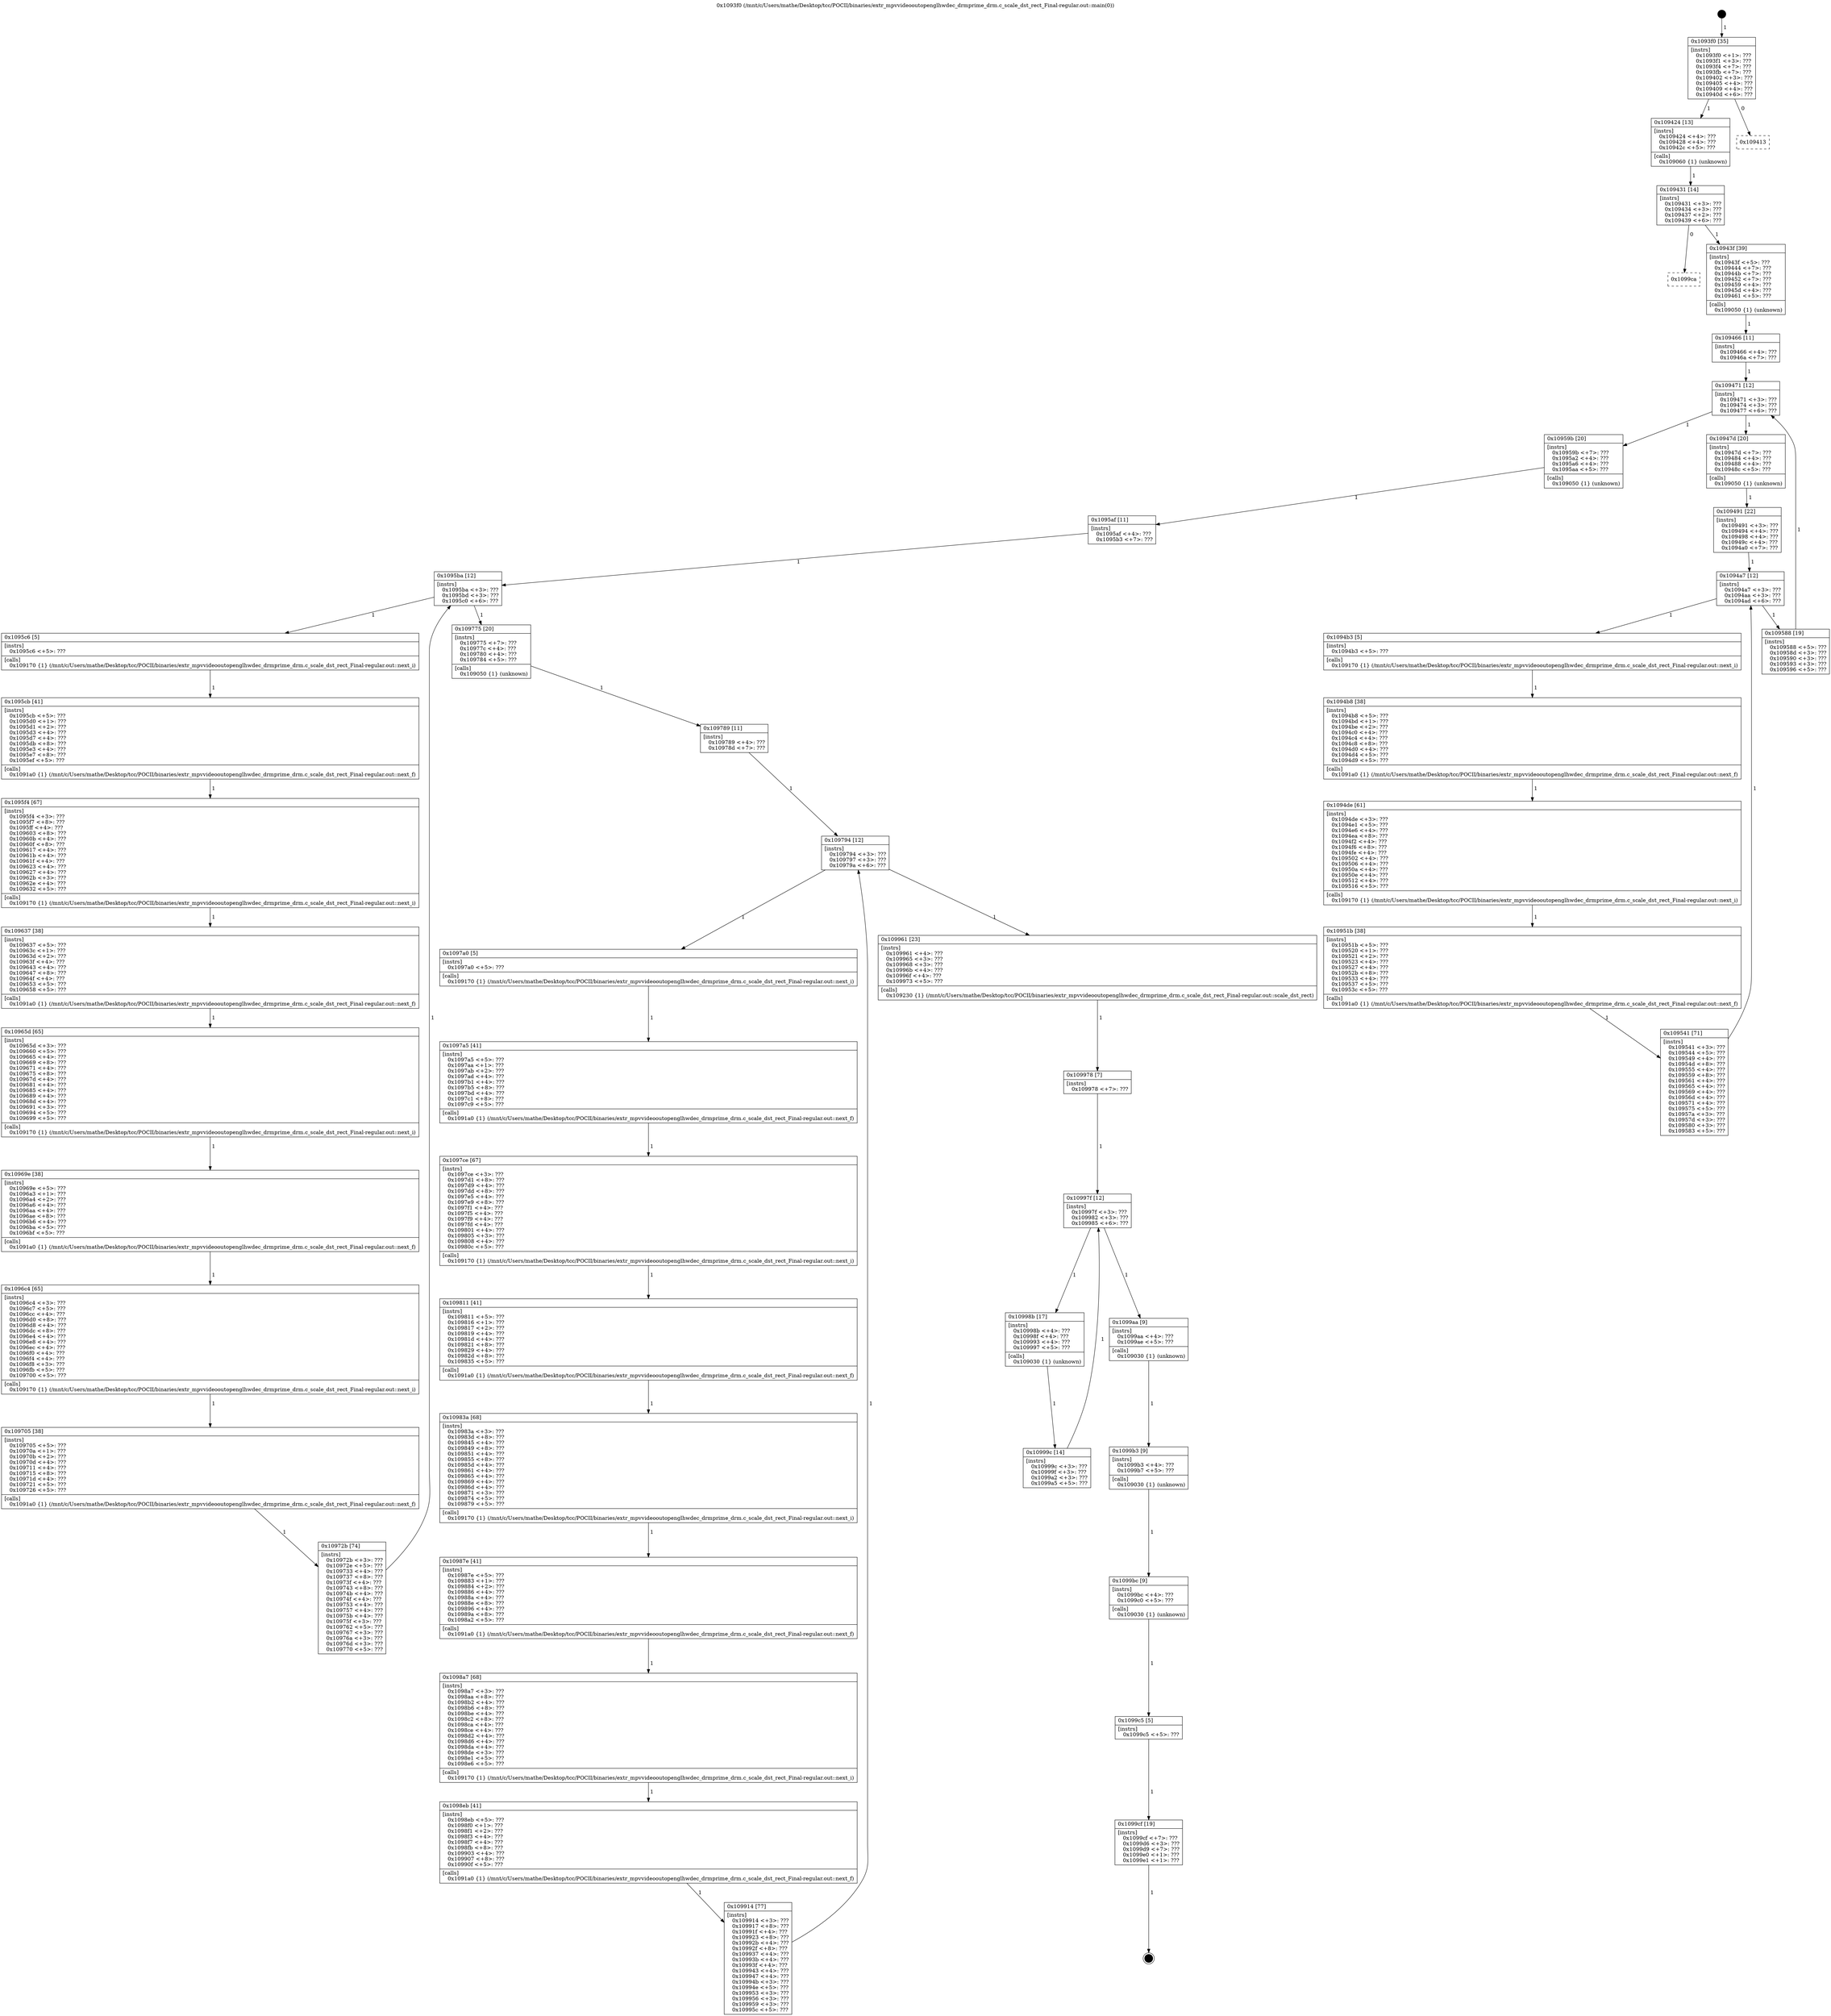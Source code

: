 digraph "0x1093f0" {
  label = "0x1093f0 (/mnt/c/Users/mathe/Desktop/tcc/POCII/binaries/extr_mpvvideooutopenglhwdec_drmprime_drm.c_scale_dst_rect_Final-regular.out::main(0))"
  labelloc = "t"
  node[shape=record]

  Entry [label="",width=0.3,height=0.3,shape=circle,fillcolor=black,style=filled]
  "0x1093f0" [label="{
     0x1093f0 [35]\l
     | [instrs]\l
     &nbsp;&nbsp;0x1093f0 \<+1\>: ???\l
     &nbsp;&nbsp;0x1093f1 \<+3\>: ???\l
     &nbsp;&nbsp;0x1093f4 \<+7\>: ???\l
     &nbsp;&nbsp;0x1093fb \<+7\>: ???\l
     &nbsp;&nbsp;0x109402 \<+3\>: ???\l
     &nbsp;&nbsp;0x109405 \<+4\>: ???\l
     &nbsp;&nbsp;0x109409 \<+4\>: ???\l
     &nbsp;&nbsp;0x10940d \<+6\>: ???\l
  }"]
  "0x109424" [label="{
     0x109424 [13]\l
     | [instrs]\l
     &nbsp;&nbsp;0x109424 \<+4\>: ???\l
     &nbsp;&nbsp;0x109428 \<+4\>: ???\l
     &nbsp;&nbsp;0x10942c \<+5\>: ???\l
     | [calls]\l
     &nbsp;&nbsp;0x109060 \{1\} (unknown)\l
  }"]
  "0x109413" [label="{
     0x109413\l
  }", style=dashed]
  "0x109431" [label="{
     0x109431 [14]\l
     | [instrs]\l
     &nbsp;&nbsp;0x109431 \<+3\>: ???\l
     &nbsp;&nbsp;0x109434 \<+3\>: ???\l
     &nbsp;&nbsp;0x109437 \<+2\>: ???\l
     &nbsp;&nbsp;0x109439 \<+6\>: ???\l
  }"]
  "0x1099ca" [label="{
     0x1099ca\l
  }", style=dashed]
  "0x10943f" [label="{
     0x10943f [39]\l
     | [instrs]\l
     &nbsp;&nbsp;0x10943f \<+5\>: ???\l
     &nbsp;&nbsp;0x109444 \<+7\>: ???\l
     &nbsp;&nbsp;0x10944b \<+7\>: ???\l
     &nbsp;&nbsp;0x109452 \<+7\>: ???\l
     &nbsp;&nbsp;0x109459 \<+4\>: ???\l
     &nbsp;&nbsp;0x10945d \<+4\>: ???\l
     &nbsp;&nbsp;0x109461 \<+5\>: ???\l
     | [calls]\l
     &nbsp;&nbsp;0x109050 \{1\} (unknown)\l
  }"]
  Exit [label="",width=0.3,height=0.3,shape=circle,fillcolor=black,style=filled,peripheries=2]
  "0x109471" [label="{
     0x109471 [12]\l
     | [instrs]\l
     &nbsp;&nbsp;0x109471 \<+3\>: ???\l
     &nbsp;&nbsp;0x109474 \<+3\>: ???\l
     &nbsp;&nbsp;0x109477 \<+6\>: ???\l
  }"]
  "0x10959b" [label="{
     0x10959b [20]\l
     | [instrs]\l
     &nbsp;&nbsp;0x10959b \<+7\>: ???\l
     &nbsp;&nbsp;0x1095a2 \<+4\>: ???\l
     &nbsp;&nbsp;0x1095a6 \<+4\>: ???\l
     &nbsp;&nbsp;0x1095aa \<+5\>: ???\l
     | [calls]\l
     &nbsp;&nbsp;0x109050 \{1\} (unknown)\l
  }"]
  "0x10947d" [label="{
     0x10947d [20]\l
     | [instrs]\l
     &nbsp;&nbsp;0x10947d \<+7\>: ???\l
     &nbsp;&nbsp;0x109484 \<+4\>: ???\l
     &nbsp;&nbsp;0x109488 \<+4\>: ???\l
     &nbsp;&nbsp;0x10948c \<+5\>: ???\l
     | [calls]\l
     &nbsp;&nbsp;0x109050 \{1\} (unknown)\l
  }"]
  "0x1094a7" [label="{
     0x1094a7 [12]\l
     | [instrs]\l
     &nbsp;&nbsp;0x1094a7 \<+3\>: ???\l
     &nbsp;&nbsp;0x1094aa \<+3\>: ???\l
     &nbsp;&nbsp;0x1094ad \<+6\>: ???\l
  }"]
  "0x109588" [label="{
     0x109588 [19]\l
     | [instrs]\l
     &nbsp;&nbsp;0x109588 \<+5\>: ???\l
     &nbsp;&nbsp;0x10958d \<+3\>: ???\l
     &nbsp;&nbsp;0x109590 \<+3\>: ???\l
     &nbsp;&nbsp;0x109593 \<+3\>: ???\l
     &nbsp;&nbsp;0x109596 \<+5\>: ???\l
  }"]
  "0x1094b3" [label="{
     0x1094b3 [5]\l
     | [instrs]\l
     &nbsp;&nbsp;0x1094b3 \<+5\>: ???\l
     | [calls]\l
     &nbsp;&nbsp;0x109170 \{1\} (/mnt/c/Users/mathe/Desktop/tcc/POCII/binaries/extr_mpvvideooutopenglhwdec_drmprime_drm.c_scale_dst_rect_Final-regular.out::next_i)\l
  }"]
  "0x1094b8" [label="{
     0x1094b8 [38]\l
     | [instrs]\l
     &nbsp;&nbsp;0x1094b8 \<+5\>: ???\l
     &nbsp;&nbsp;0x1094bd \<+1\>: ???\l
     &nbsp;&nbsp;0x1094be \<+2\>: ???\l
     &nbsp;&nbsp;0x1094c0 \<+4\>: ???\l
     &nbsp;&nbsp;0x1094c4 \<+4\>: ???\l
     &nbsp;&nbsp;0x1094c8 \<+8\>: ???\l
     &nbsp;&nbsp;0x1094d0 \<+4\>: ???\l
     &nbsp;&nbsp;0x1094d4 \<+5\>: ???\l
     &nbsp;&nbsp;0x1094d9 \<+5\>: ???\l
     | [calls]\l
     &nbsp;&nbsp;0x1091a0 \{1\} (/mnt/c/Users/mathe/Desktop/tcc/POCII/binaries/extr_mpvvideooutopenglhwdec_drmprime_drm.c_scale_dst_rect_Final-regular.out::next_f)\l
  }"]
  "0x1094de" [label="{
     0x1094de [61]\l
     | [instrs]\l
     &nbsp;&nbsp;0x1094de \<+3\>: ???\l
     &nbsp;&nbsp;0x1094e1 \<+5\>: ???\l
     &nbsp;&nbsp;0x1094e6 \<+4\>: ???\l
     &nbsp;&nbsp;0x1094ea \<+8\>: ???\l
     &nbsp;&nbsp;0x1094f2 \<+4\>: ???\l
     &nbsp;&nbsp;0x1094f6 \<+8\>: ???\l
     &nbsp;&nbsp;0x1094fe \<+4\>: ???\l
     &nbsp;&nbsp;0x109502 \<+4\>: ???\l
     &nbsp;&nbsp;0x109506 \<+4\>: ???\l
     &nbsp;&nbsp;0x10950a \<+4\>: ???\l
     &nbsp;&nbsp;0x10950e \<+4\>: ???\l
     &nbsp;&nbsp;0x109512 \<+4\>: ???\l
     &nbsp;&nbsp;0x109516 \<+5\>: ???\l
     | [calls]\l
     &nbsp;&nbsp;0x109170 \{1\} (/mnt/c/Users/mathe/Desktop/tcc/POCII/binaries/extr_mpvvideooutopenglhwdec_drmprime_drm.c_scale_dst_rect_Final-regular.out::next_i)\l
  }"]
  "0x10951b" [label="{
     0x10951b [38]\l
     | [instrs]\l
     &nbsp;&nbsp;0x10951b \<+5\>: ???\l
     &nbsp;&nbsp;0x109520 \<+1\>: ???\l
     &nbsp;&nbsp;0x109521 \<+2\>: ???\l
     &nbsp;&nbsp;0x109523 \<+4\>: ???\l
     &nbsp;&nbsp;0x109527 \<+4\>: ???\l
     &nbsp;&nbsp;0x10952b \<+8\>: ???\l
     &nbsp;&nbsp;0x109533 \<+4\>: ???\l
     &nbsp;&nbsp;0x109537 \<+5\>: ???\l
     &nbsp;&nbsp;0x10953c \<+5\>: ???\l
     | [calls]\l
     &nbsp;&nbsp;0x1091a0 \{1\} (/mnt/c/Users/mathe/Desktop/tcc/POCII/binaries/extr_mpvvideooutopenglhwdec_drmprime_drm.c_scale_dst_rect_Final-regular.out::next_f)\l
  }"]
  "0x109541" [label="{
     0x109541 [71]\l
     | [instrs]\l
     &nbsp;&nbsp;0x109541 \<+3\>: ???\l
     &nbsp;&nbsp;0x109544 \<+5\>: ???\l
     &nbsp;&nbsp;0x109549 \<+4\>: ???\l
     &nbsp;&nbsp;0x10954d \<+8\>: ???\l
     &nbsp;&nbsp;0x109555 \<+4\>: ???\l
     &nbsp;&nbsp;0x109559 \<+8\>: ???\l
     &nbsp;&nbsp;0x109561 \<+4\>: ???\l
     &nbsp;&nbsp;0x109565 \<+4\>: ???\l
     &nbsp;&nbsp;0x109569 \<+4\>: ???\l
     &nbsp;&nbsp;0x10956d \<+4\>: ???\l
     &nbsp;&nbsp;0x109571 \<+4\>: ???\l
     &nbsp;&nbsp;0x109575 \<+5\>: ???\l
     &nbsp;&nbsp;0x10957a \<+3\>: ???\l
     &nbsp;&nbsp;0x10957d \<+3\>: ???\l
     &nbsp;&nbsp;0x109580 \<+3\>: ???\l
     &nbsp;&nbsp;0x109583 \<+5\>: ???\l
  }"]
  "0x109491" [label="{
     0x109491 [22]\l
     | [instrs]\l
     &nbsp;&nbsp;0x109491 \<+3\>: ???\l
     &nbsp;&nbsp;0x109494 \<+4\>: ???\l
     &nbsp;&nbsp;0x109498 \<+4\>: ???\l
     &nbsp;&nbsp;0x10949c \<+4\>: ???\l
     &nbsp;&nbsp;0x1094a0 \<+7\>: ???\l
  }"]
  "0x1099cf" [label="{
     0x1099cf [19]\l
     | [instrs]\l
     &nbsp;&nbsp;0x1099cf \<+7\>: ???\l
     &nbsp;&nbsp;0x1099d6 \<+3\>: ???\l
     &nbsp;&nbsp;0x1099d9 \<+7\>: ???\l
     &nbsp;&nbsp;0x1099e0 \<+1\>: ???\l
     &nbsp;&nbsp;0x1099e1 \<+1\>: ???\l
  }"]
  "0x109466" [label="{
     0x109466 [11]\l
     | [instrs]\l
     &nbsp;&nbsp;0x109466 \<+4\>: ???\l
     &nbsp;&nbsp;0x10946a \<+7\>: ???\l
  }"]
  "0x1095ba" [label="{
     0x1095ba [12]\l
     | [instrs]\l
     &nbsp;&nbsp;0x1095ba \<+3\>: ???\l
     &nbsp;&nbsp;0x1095bd \<+3\>: ???\l
     &nbsp;&nbsp;0x1095c0 \<+6\>: ???\l
  }"]
  "0x109775" [label="{
     0x109775 [20]\l
     | [instrs]\l
     &nbsp;&nbsp;0x109775 \<+7\>: ???\l
     &nbsp;&nbsp;0x10977c \<+4\>: ???\l
     &nbsp;&nbsp;0x109780 \<+4\>: ???\l
     &nbsp;&nbsp;0x109784 \<+5\>: ???\l
     | [calls]\l
     &nbsp;&nbsp;0x109050 \{1\} (unknown)\l
  }"]
  "0x1095c6" [label="{
     0x1095c6 [5]\l
     | [instrs]\l
     &nbsp;&nbsp;0x1095c6 \<+5\>: ???\l
     | [calls]\l
     &nbsp;&nbsp;0x109170 \{1\} (/mnt/c/Users/mathe/Desktop/tcc/POCII/binaries/extr_mpvvideooutopenglhwdec_drmprime_drm.c_scale_dst_rect_Final-regular.out::next_i)\l
  }"]
  "0x1095cb" [label="{
     0x1095cb [41]\l
     | [instrs]\l
     &nbsp;&nbsp;0x1095cb \<+5\>: ???\l
     &nbsp;&nbsp;0x1095d0 \<+1\>: ???\l
     &nbsp;&nbsp;0x1095d1 \<+2\>: ???\l
     &nbsp;&nbsp;0x1095d3 \<+4\>: ???\l
     &nbsp;&nbsp;0x1095d7 \<+4\>: ???\l
     &nbsp;&nbsp;0x1095db \<+8\>: ???\l
     &nbsp;&nbsp;0x1095e3 \<+4\>: ???\l
     &nbsp;&nbsp;0x1095e7 \<+8\>: ???\l
     &nbsp;&nbsp;0x1095ef \<+5\>: ???\l
     | [calls]\l
     &nbsp;&nbsp;0x1091a0 \{1\} (/mnt/c/Users/mathe/Desktop/tcc/POCII/binaries/extr_mpvvideooutopenglhwdec_drmprime_drm.c_scale_dst_rect_Final-regular.out::next_f)\l
  }"]
  "0x1095f4" [label="{
     0x1095f4 [67]\l
     | [instrs]\l
     &nbsp;&nbsp;0x1095f4 \<+3\>: ???\l
     &nbsp;&nbsp;0x1095f7 \<+8\>: ???\l
     &nbsp;&nbsp;0x1095ff \<+4\>: ???\l
     &nbsp;&nbsp;0x109603 \<+8\>: ???\l
     &nbsp;&nbsp;0x10960b \<+4\>: ???\l
     &nbsp;&nbsp;0x10960f \<+8\>: ???\l
     &nbsp;&nbsp;0x109617 \<+4\>: ???\l
     &nbsp;&nbsp;0x10961b \<+4\>: ???\l
     &nbsp;&nbsp;0x10961f \<+4\>: ???\l
     &nbsp;&nbsp;0x109623 \<+4\>: ???\l
     &nbsp;&nbsp;0x109627 \<+4\>: ???\l
     &nbsp;&nbsp;0x10962b \<+3\>: ???\l
     &nbsp;&nbsp;0x10962e \<+4\>: ???\l
     &nbsp;&nbsp;0x109632 \<+5\>: ???\l
     | [calls]\l
     &nbsp;&nbsp;0x109170 \{1\} (/mnt/c/Users/mathe/Desktop/tcc/POCII/binaries/extr_mpvvideooutopenglhwdec_drmprime_drm.c_scale_dst_rect_Final-regular.out::next_i)\l
  }"]
  "0x109637" [label="{
     0x109637 [38]\l
     | [instrs]\l
     &nbsp;&nbsp;0x109637 \<+5\>: ???\l
     &nbsp;&nbsp;0x10963c \<+1\>: ???\l
     &nbsp;&nbsp;0x10963d \<+2\>: ???\l
     &nbsp;&nbsp;0x10963f \<+4\>: ???\l
     &nbsp;&nbsp;0x109643 \<+4\>: ???\l
     &nbsp;&nbsp;0x109647 \<+8\>: ???\l
     &nbsp;&nbsp;0x10964f \<+4\>: ???\l
     &nbsp;&nbsp;0x109653 \<+5\>: ???\l
     &nbsp;&nbsp;0x109658 \<+5\>: ???\l
     | [calls]\l
     &nbsp;&nbsp;0x1091a0 \{1\} (/mnt/c/Users/mathe/Desktop/tcc/POCII/binaries/extr_mpvvideooutopenglhwdec_drmprime_drm.c_scale_dst_rect_Final-regular.out::next_f)\l
  }"]
  "0x10965d" [label="{
     0x10965d [65]\l
     | [instrs]\l
     &nbsp;&nbsp;0x10965d \<+3\>: ???\l
     &nbsp;&nbsp;0x109660 \<+5\>: ???\l
     &nbsp;&nbsp;0x109665 \<+4\>: ???\l
     &nbsp;&nbsp;0x109669 \<+8\>: ???\l
     &nbsp;&nbsp;0x109671 \<+4\>: ???\l
     &nbsp;&nbsp;0x109675 \<+8\>: ???\l
     &nbsp;&nbsp;0x10967d \<+4\>: ???\l
     &nbsp;&nbsp;0x109681 \<+4\>: ???\l
     &nbsp;&nbsp;0x109685 \<+4\>: ???\l
     &nbsp;&nbsp;0x109689 \<+4\>: ???\l
     &nbsp;&nbsp;0x10968d \<+4\>: ???\l
     &nbsp;&nbsp;0x109691 \<+3\>: ???\l
     &nbsp;&nbsp;0x109694 \<+5\>: ???\l
     &nbsp;&nbsp;0x109699 \<+5\>: ???\l
     | [calls]\l
     &nbsp;&nbsp;0x109170 \{1\} (/mnt/c/Users/mathe/Desktop/tcc/POCII/binaries/extr_mpvvideooutopenglhwdec_drmprime_drm.c_scale_dst_rect_Final-regular.out::next_i)\l
  }"]
  "0x10969e" [label="{
     0x10969e [38]\l
     | [instrs]\l
     &nbsp;&nbsp;0x10969e \<+5\>: ???\l
     &nbsp;&nbsp;0x1096a3 \<+1\>: ???\l
     &nbsp;&nbsp;0x1096a4 \<+2\>: ???\l
     &nbsp;&nbsp;0x1096a6 \<+4\>: ???\l
     &nbsp;&nbsp;0x1096aa \<+4\>: ???\l
     &nbsp;&nbsp;0x1096ae \<+8\>: ???\l
     &nbsp;&nbsp;0x1096b6 \<+4\>: ???\l
     &nbsp;&nbsp;0x1096ba \<+5\>: ???\l
     &nbsp;&nbsp;0x1096bf \<+5\>: ???\l
     | [calls]\l
     &nbsp;&nbsp;0x1091a0 \{1\} (/mnt/c/Users/mathe/Desktop/tcc/POCII/binaries/extr_mpvvideooutopenglhwdec_drmprime_drm.c_scale_dst_rect_Final-regular.out::next_f)\l
  }"]
  "0x1096c4" [label="{
     0x1096c4 [65]\l
     | [instrs]\l
     &nbsp;&nbsp;0x1096c4 \<+3\>: ???\l
     &nbsp;&nbsp;0x1096c7 \<+5\>: ???\l
     &nbsp;&nbsp;0x1096cc \<+4\>: ???\l
     &nbsp;&nbsp;0x1096d0 \<+8\>: ???\l
     &nbsp;&nbsp;0x1096d8 \<+4\>: ???\l
     &nbsp;&nbsp;0x1096dc \<+8\>: ???\l
     &nbsp;&nbsp;0x1096e4 \<+4\>: ???\l
     &nbsp;&nbsp;0x1096e8 \<+4\>: ???\l
     &nbsp;&nbsp;0x1096ec \<+4\>: ???\l
     &nbsp;&nbsp;0x1096f0 \<+4\>: ???\l
     &nbsp;&nbsp;0x1096f4 \<+4\>: ???\l
     &nbsp;&nbsp;0x1096f8 \<+3\>: ???\l
     &nbsp;&nbsp;0x1096fb \<+5\>: ???\l
     &nbsp;&nbsp;0x109700 \<+5\>: ???\l
     | [calls]\l
     &nbsp;&nbsp;0x109170 \{1\} (/mnt/c/Users/mathe/Desktop/tcc/POCII/binaries/extr_mpvvideooutopenglhwdec_drmprime_drm.c_scale_dst_rect_Final-regular.out::next_i)\l
  }"]
  "0x109705" [label="{
     0x109705 [38]\l
     | [instrs]\l
     &nbsp;&nbsp;0x109705 \<+5\>: ???\l
     &nbsp;&nbsp;0x10970a \<+1\>: ???\l
     &nbsp;&nbsp;0x10970b \<+2\>: ???\l
     &nbsp;&nbsp;0x10970d \<+4\>: ???\l
     &nbsp;&nbsp;0x109711 \<+4\>: ???\l
     &nbsp;&nbsp;0x109715 \<+8\>: ???\l
     &nbsp;&nbsp;0x10971d \<+4\>: ???\l
     &nbsp;&nbsp;0x109721 \<+5\>: ???\l
     &nbsp;&nbsp;0x109726 \<+5\>: ???\l
     | [calls]\l
     &nbsp;&nbsp;0x1091a0 \{1\} (/mnt/c/Users/mathe/Desktop/tcc/POCII/binaries/extr_mpvvideooutopenglhwdec_drmprime_drm.c_scale_dst_rect_Final-regular.out::next_f)\l
  }"]
  "0x10972b" [label="{
     0x10972b [74]\l
     | [instrs]\l
     &nbsp;&nbsp;0x10972b \<+3\>: ???\l
     &nbsp;&nbsp;0x10972e \<+5\>: ???\l
     &nbsp;&nbsp;0x109733 \<+4\>: ???\l
     &nbsp;&nbsp;0x109737 \<+8\>: ???\l
     &nbsp;&nbsp;0x10973f \<+4\>: ???\l
     &nbsp;&nbsp;0x109743 \<+8\>: ???\l
     &nbsp;&nbsp;0x10974b \<+4\>: ???\l
     &nbsp;&nbsp;0x10974f \<+4\>: ???\l
     &nbsp;&nbsp;0x109753 \<+4\>: ???\l
     &nbsp;&nbsp;0x109757 \<+4\>: ???\l
     &nbsp;&nbsp;0x10975b \<+4\>: ???\l
     &nbsp;&nbsp;0x10975f \<+3\>: ???\l
     &nbsp;&nbsp;0x109762 \<+5\>: ???\l
     &nbsp;&nbsp;0x109767 \<+3\>: ???\l
     &nbsp;&nbsp;0x10976a \<+3\>: ???\l
     &nbsp;&nbsp;0x10976d \<+3\>: ???\l
     &nbsp;&nbsp;0x109770 \<+5\>: ???\l
  }"]
  "0x1095af" [label="{
     0x1095af [11]\l
     | [instrs]\l
     &nbsp;&nbsp;0x1095af \<+4\>: ???\l
     &nbsp;&nbsp;0x1095b3 \<+7\>: ???\l
  }"]
  "0x109794" [label="{
     0x109794 [12]\l
     | [instrs]\l
     &nbsp;&nbsp;0x109794 \<+3\>: ???\l
     &nbsp;&nbsp;0x109797 \<+3\>: ???\l
     &nbsp;&nbsp;0x10979a \<+6\>: ???\l
  }"]
  "0x109961" [label="{
     0x109961 [23]\l
     | [instrs]\l
     &nbsp;&nbsp;0x109961 \<+4\>: ???\l
     &nbsp;&nbsp;0x109965 \<+3\>: ???\l
     &nbsp;&nbsp;0x109968 \<+3\>: ???\l
     &nbsp;&nbsp;0x10996b \<+4\>: ???\l
     &nbsp;&nbsp;0x10996f \<+4\>: ???\l
     &nbsp;&nbsp;0x109973 \<+5\>: ???\l
     | [calls]\l
     &nbsp;&nbsp;0x109230 \{1\} (/mnt/c/Users/mathe/Desktop/tcc/POCII/binaries/extr_mpvvideooutopenglhwdec_drmprime_drm.c_scale_dst_rect_Final-regular.out::scale_dst_rect)\l
  }"]
  "0x1097a0" [label="{
     0x1097a0 [5]\l
     | [instrs]\l
     &nbsp;&nbsp;0x1097a0 \<+5\>: ???\l
     | [calls]\l
     &nbsp;&nbsp;0x109170 \{1\} (/mnt/c/Users/mathe/Desktop/tcc/POCII/binaries/extr_mpvvideooutopenglhwdec_drmprime_drm.c_scale_dst_rect_Final-regular.out::next_i)\l
  }"]
  "0x1097a5" [label="{
     0x1097a5 [41]\l
     | [instrs]\l
     &nbsp;&nbsp;0x1097a5 \<+5\>: ???\l
     &nbsp;&nbsp;0x1097aa \<+1\>: ???\l
     &nbsp;&nbsp;0x1097ab \<+2\>: ???\l
     &nbsp;&nbsp;0x1097ad \<+4\>: ???\l
     &nbsp;&nbsp;0x1097b1 \<+4\>: ???\l
     &nbsp;&nbsp;0x1097b5 \<+8\>: ???\l
     &nbsp;&nbsp;0x1097bd \<+4\>: ???\l
     &nbsp;&nbsp;0x1097c1 \<+8\>: ???\l
     &nbsp;&nbsp;0x1097c9 \<+5\>: ???\l
     | [calls]\l
     &nbsp;&nbsp;0x1091a0 \{1\} (/mnt/c/Users/mathe/Desktop/tcc/POCII/binaries/extr_mpvvideooutopenglhwdec_drmprime_drm.c_scale_dst_rect_Final-regular.out::next_f)\l
  }"]
  "0x1097ce" [label="{
     0x1097ce [67]\l
     | [instrs]\l
     &nbsp;&nbsp;0x1097ce \<+3\>: ???\l
     &nbsp;&nbsp;0x1097d1 \<+8\>: ???\l
     &nbsp;&nbsp;0x1097d9 \<+4\>: ???\l
     &nbsp;&nbsp;0x1097dd \<+8\>: ???\l
     &nbsp;&nbsp;0x1097e5 \<+4\>: ???\l
     &nbsp;&nbsp;0x1097e9 \<+8\>: ???\l
     &nbsp;&nbsp;0x1097f1 \<+4\>: ???\l
     &nbsp;&nbsp;0x1097f5 \<+4\>: ???\l
     &nbsp;&nbsp;0x1097f9 \<+4\>: ???\l
     &nbsp;&nbsp;0x1097fd \<+4\>: ???\l
     &nbsp;&nbsp;0x109801 \<+4\>: ???\l
     &nbsp;&nbsp;0x109805 \<+3\>: ???\l
     &nbsp;&nbsp;0x109808 \<+4\>: ???\l
     &nbsp;&nbsp;0x10980c \<+5\>: ???\l
     | [calls]\l
     &nbsp;&nbsp;0x109170 \{1\} (/mnt/c/Users/mathe/Desktop/tcc/POCII/binaries/extr_mpvvideooutopenglhwdec_drmprime_drm.c_scale_dst_rect_Final-regular.out::next_i)\l
  }"]
  "0x109811" [label="{
     0x109811 [41]\l
     | [instrs]\l
     &nbsp;&nbsp;0x109811 \<+5\>: ???\l
     &nbsp;&nbsp;0x109816 \<+1\>: ???\l
     &nbsp;&nbsp;0x109817 \<+2\>: ???\l
     &nbsp;&nbsp;0x109819 \<+4\>: ???\l
     &nbsp;&nbsp;0x10981d \<+4\>: ???\l
     &nbsp;&nbsp;0x109821 \<+8\>: ???\l
     &nbsp;&nbsp;0x109829 \<+4\>: ???\l
     &nbsp;&nbsp;0x10982d \<+8\>: ???\l
     &nbsp;&nbsp;0x109835 \<+5\>: ???\l
     | [calls]\l
     &nbsp;&nbsp;0x1091a0 \{1\} (/mnt/c/Users/mathe/Desktop/tcc/POCII/binaries/extr_mpvvideooutopenglhwdec_drmprime_drm.c_scale_dst_rect_Final-regular.out::next_f)\l
  }"]
  "0x10983a" [label="{
     0x10983a [68]\l
     | [instrs]\l
     &nbsp;&nbsp;0x10983a \<+3\>: ???\l
     &nbsp;&nbsp;0x10983d \<+8\>: ???\l
     &nbsp;&nbsp;0x109845 \<+4\>: ???\l
     &nbsp;&nbsp;0x109849 \<+8\>: ???\l
     &nbsp;&nbsp;0x109851 \<+4\>: ???\l
     &nbsp;&nbsp;0x109855 \<+8\>: ???\l
     &nbsp;&nbsp;0x10985d \<+4\>: ???\l
     &nbsp;&nbsp;0x109861 \<+4\>: ???\l
     &nbsp;&nbsp;0x109865 \<+4\>: ???\l
     &nbsp;&nbsp;0x109869 \<+4\>: ???\l
     &nbsp;&nbsp;0x10986d \<+4\>: ???\l
     &nbsp;&nbsp;0x109871 \<+3\>: ???\l
     &nbsp;&nbsp;0x109874 \<+5\>: ???\l
     &nbsp;&nbsp;0x109879 \<+5\>: ???\l
     | [calls]\l
     &nbsp;&nbsp;0x109170 \{1\} (/mnt/c/Users/mathe/Desktop/tcc/POCII/binaries/extr_mpvvideooutopenglhwdec_drmprime_drm.c_scale_dst_rect_Final-regular.out::next_i)\l
  }"]
  "0x10987e" [label="{
     0x10987e [41]\l
     | [instrs]\l
     &nbsp;&nbsp;0x10987e \<+5\>: ???\l
     &nbsp;&nbsp;0x109883 \<+1\>: ???\l
     &nbsp;&nbsp;0x109884 \<+2\>: ???\l
     &nbsp;&nbsp;0x109886 \<+4\>: ???\l
     &nbsp;&nbsp;0x10988a \<+4\>: ???\l
     &nbsp;&nbsp;0x10988e \<+8\>: ???\l
     &nbsp;&nbsp;0x109896 \<+4\>: ???\l
     &nbsp;&nbsp;0x10989a \<+8\>: ???\l
     &nbsp;&nbsp;0x1098a2 \<+5\>: ???\l
     | [calls]\l
     &nbsp;&nbsp;0x1091a0 \{1\} (/mnt/c/Users/mathe/Desktop/tcc/POCII/binaries/extr_mpvvideooutopenglhwdec_drmprime_drm.c_scale_dst_rect_Final-regular.out::next_f)\l
  }"]
  "0x1098a7" [label="{
     0x1098a7 [68]\l
     | [instrs]\l
     &nbsp;&nbsp;0x1098a7 \<+3\>: ???\l
     &nbsp;&nbsp;0x1098aa \<+8\>: ???\l
     &nbsp;&nbsp;0x1098b2 \<+4\>: ???\l
     &nbsp;&nbsp;0x1098b6 \<+8\>: ???\l
     &nbsp;&nbsp;0x1098be \<+4\>: ???\l
     &nbsp;&nbsp;0x1098c2 \<+8\>: ???\l
     &nbsp;&nbsp;0x1098ca \<+4\>: ???\l
     &nbsp;&nbsp;0x1098ce \<+4\>: ???\l
     &nbsp;&nbsp;0x1098d2 \<+4\>: ???\l
     &nbsp;&nbsp;0x1098d6 \<+4\>: ???\l
     &nbsp;&nbsp;0x1098da \<+4\>: ???\l
     &nbsp;&nbsp;0x1098de \<+3\>: ???\l
     &nbsp;&nbsp;0x1098e1 \<+5\>: ???\l
     &nbsp;&nbsp;0x1098e6 \<+5\>: ???\l
     | [calls]\l
     &nbsp;&nbsp;0x109170 \{1\} (/mnt/c/Users/mathe/Desktop/tcc/POCII/binaries/extr_mpvvideooutopenglhwdec_drmprime_drm.c_scale_dst_rect_Final-regular.out::next_i)\l
  }"]
  "0x1098eb" [label="{
     0x1098eb [41]\l
     | [instrs]\l
     &nbsp;&nbsp;0x1098eb \<+5\>: ???\l
     &nbsp;&nbsp;0x1098f0 \<+1\>: ???\l
     &nbsp;&nbsp;0x1098f1 \<+2\>: ???\l
     &nbsp;&nbsp;0x1098f3 \<+4\>: ???\l
     &nbsp;&nbsp;0x1098f7 \<+4\>: ???\l
     &nbsp;&nbsp;0x1098fb \<+8\>: ???\l
     &nbsp;&nbsp;0x109903 \<+4\>: ???\l
     &nbsp;&nbsp;0x109907 \<+8\>: ???\l
     &nbsp;&nbsp;0x10990f \<+5\>: ???\l
     | [calls]\l
     &nbsp;&nbsp;0x1091a0 \{1\} (/mnt/c/Users/mathe/Desktop/tcc/POCII/binaries/extr_mpvvideooutopenglhwdec_drmprime_drm.c_scale_dst_rect_Final-regular.out::next_f)\l
  }"]
  "0x109914" [label="{
     0x109914 [77]\l
     | [instrs]\l
     &nbsp;&nbsp;0x109914 \<+3\>: ???\l
     &nbsp;&nbsp;0x109917 \<+8\>: ???\l
     &nbsp;&nbsp;0x10991f \<+4\>: ???\l
     &nbsp;&nbsp;0x109923 \<+8\>: ???\l
     &nbsp;&nbsp;0x10992b \<+4\>: ???\l
     &nbsp;&nbsp;0x10992f \<+8\>: ???\l
     &nbsp;&nbsp;0x109937 \<+4\>: ???\l
     &nbsp;&nbsp;0x10993b \<+4\>: ???\l
     &nbsp;&nbsp;0x10993f \<+4\>: ???\l
     &nbsp;&nbsp;0x109943 \<+4\>: ???\l
     &nbsp;&nbsp;0x109947 \<+4\>: ???\l
     &nbsp;&nbsp;0x10994b \<+3\>: ???\l
     &nbsp;&nbsp;0x10994e \<+5\>: ???\l
     &nbsp;&nbsp;0x109953 \<+3\>: ???\l
     &nbsp;&nbsp;0x109956 \<+3\>: ???\l
     &nbsp;&nbsp;0x109959 \<+3\>: ???\l
     &nbsp;&nbsp;0x10995c \<+5\>: ???\l
  }"]
  "0x109789" [label="{
     0x109789 [11]\l
     | [instrs]\l
     &nbsp;&nbsp;0x109789 \<+4\>: ???\l
     &nbsp;&nbsp;0x10978d \<+7\>: ???\l
  }"]
  "0x10997f" [label="{
     0x10997f [12]\l
     | [instrs]\l
     &nbsp;&nbsp;0x10997f \<+3\>: ???\l
     &nbsp;&nbsp;0x109982 \<+3\>: ???\l
     &nbsp;&nbsp;0x109985 \<+6\>: ???\l
  }"]
  "0x1099aa" [label="{
     0x1099aa [9]\l
     | [instrs]\l
     &nbsp;&nbsp;0x1099aa \<+4\>: ???\l
     &nbsp;&nbsp;0x1099ae \<+5\>: ???\l
     | [calls]\l
     &nbsp;&nbsp;0x109030 \{1\} (unknown)\l
  }"]
  "0x10998b" [label="{
     0x10998b [17]\l
     | [instrs]\l
     &nbsp;&nbsp;0x10998b \<+4\>: ???\l
     &nbsp;&nbsp;0x10998f \<+4\>: ???\l
     &nbsp;&nbsp;0x109993 \<+4\>: ???\l
     &nbsp;&nbsp;0x109997 \<+5\>: ???\l
     | [calls]\l
     &nbsp;&nbsp;0x109030 \{1\} (unknown)\l
  }"]
  "0x10999c" [label="{
     0x10999c [14]\l
     | [instrs]\l
     &nbsp;&nbsp;0x10999c \<+3\>: ???\l
     &nbsp;&nbsp;0x10999f \<+3\>: ???\l
     &nbsp;&nbsp;0x1099a2 \<+3\>: ???\l
     &nbsp;&nbsp;0x1099a5 \<+5\>: ???\l
  }"]
  "0x109978" [label="{
     0x109978 [7]\l
     | [instrs]\l
     &nbsp;&nbsp;0x109978 \<+7\>: ???\l
  }"]
  "0x1099b3" [label="{
     0x1099b3 [9]\l
     | [instrs]\l
     &nbsp;&nbsp;0x1099b3 \<+4\>: ???\l
     &nbsp;&nbsp;0x1099b7 \<+5\>: ???\l
     | [calls]\l
     &nbsp;&nbsp;0x109030 \{1\} (unknown)\l
  }"]
  "0x1099bc" [label="{
     0x1099bc [9]\l
     | [instrs]\l
     &nbsp;&nbsp;0x1099bc \<+4\>: ???\l
     &nbsp;&nbsp;0x1099c0 \<+5\>: ???\l
     | [calls]\l
     &nbsp;&nbsp;0x109030 \{1\} (unknown)\l
  }"]
  "0x1099c5" [label="{
     0x1099c5 [5]\l
     | [instrs]\l
     &nbsp;&nbsp;0x1099c5 \<+5\>: ???\l
  }"]
  Entry -> "0x1093f0" [label=" 1"]
  "0x1093f0" -> "0x109424" [label=" 1"]
  "0x1093f0" -> "0x109413" [label=" 0"]
  "0x109424" -> "0x109431" [label=" 1"]
  "0x109431" -> "0x1099ca" [label=" 0"]
  "0x109431" -> "0x10943f" [label=" 1"]
  "0x1099cf" -> Exit [label=" 1"]
  "0x10943f" -> "0x109466" [label=" 1"]
  "0x109471" -> "0x10959b" [label=" 1"]
  "0x109471" -> "0x10947d" [label=" 1"]
  "0x10947d" -> "0x109491" [label=" 1"]
  "0x1094a7" -> "0x109588" [label=" 1"]
  "0x1094a7" -> "0x1094b3" [label=" 1"]
  "0x1094b3" -> "0x1094b8" [label=" 1"]
  "0x1094b8" -> "0x1094de" [label=" 1"]
  "0x1094de" -> "0x10951b" [label=" 1"]
  "0x10951b" -> "0x109541" [label=" 1"]
  "0x109491" -> "0x1094a7" [label=" 1"]
  "0x109541" -> "0x1094a7" [label=" 1"]
  "0x1099c5" -> "0x1099cf" [label=" 1"]
  "0x109466" -> "0x109471" [label=" 1"]
  "0x109588" -> "0x109471" [label=" 1"]
  "0x10959b" -> "0x1095af" [label=" 1"]
  "0x1095ba" -> "0x109775" [label=" 1"]
  "0x1095ba" -> "0x1095c6" [label=" 1"]
  "0x1095c6" -> "0x1095cb" [label=" 1"]
  "0x1095cb" -> "0x1095f4" [label=" 1"]
  "0x1095f4" -> "0x109637" [label=" 1"]
  "0x109637" -> "0x10965d" [label=" 1"]
  "0x10965d" -> "0x10969e" [label=" 1"]
  "0x10969e" -> "0x1096c4" [label=" 1"]
  "0x1096c4" -> "0x109705" [label=" 1"]
  "0x109705" -> "0x10972b" [label=" 1"]
  "0x1095af" -> "0x1095ba" [label=" 1"]
  "0x10972b" -> "0x1095ba" [label=" 1"]
  "0x109775" -> "0x109789" [label=" 1"]
  "0x109794" -> "0x109961" [label=" 1"]
  "0x109794" -> "0x1097a0" [label=" 1"]
  "0x1097a0" -> "0x1097a5" [label=" 1"]
  "0x1097a5" -> "0x1097ce" [label=" 1"]
  "0x1097ce" -> "0x109811" [label=" 1"]
  "0x109811" -> "0x10983a" [label=" 1"]
  "0x10983a" -> "0x10987e" [label=" 1"]
  "0x10987e" -> "0x1098a7" [label=" 1"]
  "0x1098a7" -> "0x1098eb" [label=" 1"]
  "0x1098eb" -> "0x109914" [label=" 1"]
  "0x109789" -> "0x109794" [label=" 1"]
  "0x109914" -> "0x109794" [label=" 1"]
  "0x109961" -> "0x109978" [label=" 1"]
  "0x10997f" -> "0x1099aa" [label=" 1"]
  "0x10997f" -> "0x10998b" [label=" 1"]
  "0x10998b" -> "0x10999c" [label=" 1"]
  "0x109978" -> "0x10997f" [label=" 1"]
  "0x10999c" -> "0x10997f" [label=" 1"]
  "0x1099aa" -> "0x1099b3" [label=" 1"]
  "0x1099b3" -> "0x1099bc" [label=" 1"]
  "0x1099bc" -> "0x1099c5" [label=" 1"]
}
